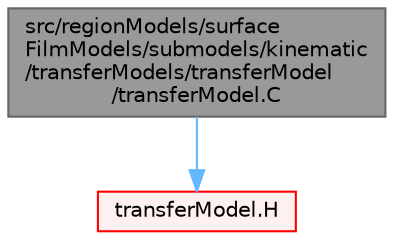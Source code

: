 digraph "src/regionModels/surfaceFilmModels/submodels/kinematic/transferModels/transferModel/transferModel.C"
{
 // LATEX_PDF_SIZE
  bgcolor="transparent";
  edge [fontname=Helvetica,fontsize=10,labelfontname=Helvetica,labelfontsize=10];
  node [fontname=Helvetica,fontsize=10,shape=box,height=0.2,width=0.4];
  Node1 [id="Node000001",label="src/regionModels/surface\lFilmModels/submodels/kinematic\l/transferModels/transferModel\l/transferModel.C",height=0.2,width=0.4,color="gray40", fillcolor="grey60", style="filled", fontcolor="black",tooltip=" "];
  Node1 -> Node2 [id="edge1_Node000001_Node000002",color="steelblue1",style="solid",tooltip=" "];
  Node2 [id="Node000002",label="transferModel.H",height=0.2,width=0.4,color="red", fillcolor="#FFF0F0", style="filled",URL="$transferModel_8H.html",tooltip=" "];
}
